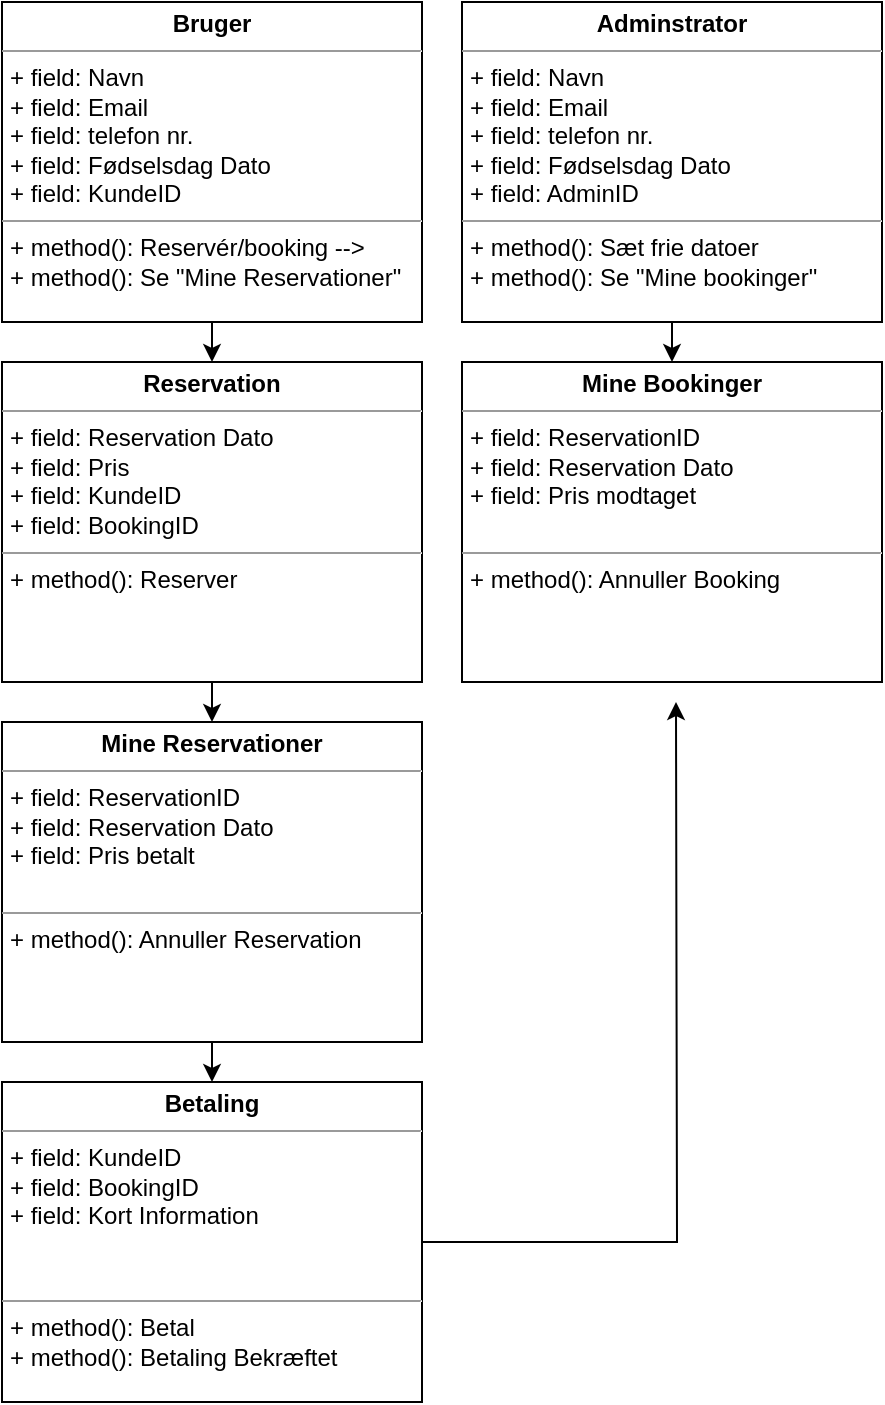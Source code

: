 <mxfile pages="1" version="11.2.9" type="device"><diagram id="WqIzYkaLmov8PvapnyO8" name="Page-1"><mxGraphModel dx="399" dy="542" grid="1" gridSize="10" guides="1" tooltips="1" connect="1" arrows="1" fold="1" page="1" pageScale="1" pageWidth="827" pageHeight="1169" math="0" shadow="0"><root><mxCell id="0"/><mxCell id="1" parent="0"/><mxCell id="NQTSZO0WhqR43gjT5ku--8" style="edgeStyle=orthogonalEdgeStyle;rounded=0;orthogonalLoop=1;jettySize=auto;html=1;exitX=0.5;exitY=1;exitDx=0;exitDy=0;entryX=0.5;entryY=0;entryDx=0;entryDy=0;" parent="1" source="NQTSZO0WhqR43gjT5ku--1" target="NQTSZO0WhqR43gjT5ku--3" edge="1"><mxGeometry relative="1" as="geometry"/></mxCell><mxCell id="NQTSZO0WhqR43gjT5ku--1" value="&lt;p style=&quot;margin: 0px ; margin-top: 4px ; text-align: center&quot;&gt;&lt;b&gt;Bruger&lt;/b&gt;&lt;/p&gt;&lt;hr size=&quot;1&quot;&gt;&lt;p style=&quot;margin: 0px ; margin-left: 4px&quot;&gt;+ field: Navn&lt;/p&gt;&lt;p style=&quot;margin: 0px ; margin-left: 4px&quot;&gt;+ field: Email&lt;br&gt;&lt;/p&gt;&lt;p style=&quot;margin: 0px ; margin-left: 4px&quot;&gt;+ field: telefon nr.&lt;br&gt;&lt;/p&gt;&lt;p style=&quot;margin: 0px ; margin-left: 4px&quot;&gt;+ field: Fødselsdag Dato&lt;br&gt;&lt;/p&gt;&lt;p style=&quot;margin: 0px ; margin-left: 4px&quot;&gt;+ field: KundeID&lt;br&gt;&lt;/p&gt;&lt;hr size=&quot;1&quot;&gt;&lt;p style=&quot;margin: 0px ; margin-left: 4px&quot;&gt;&lt;span&gt;+ method(): Reservér/booking --&amp;gt;&lt;/span&gt;&lt;br&gt;&lt;/p&gt;&lt;p style=&quot;margin: 0px ; margin-left: 4px&quot;&gt;&lt;span&gt;+ method(): Se &quot;Mine Reservationer&quot;&lt;/span&gt;&lt;/p&gt;" style="verticalAlign=top;align=left;overflow=fill;fontSize=12;fontFamily=Helvetica;html=1;" parent="1" vertex="1"><mxGeometry x="193" y="80" width="210" height="160" as="geometry"/></mxCell><mxCell id="NQTSZO0WhqR43gjT5ku--9" style="edgeStyle=orthogonalEdgeStyle;rounded=0;orthogonalLoop=1;jettySize=auto;html=1;exitX=0.5;exitY=1;exitDx=0;exitDy=0;entryX=0.5;entryY=0;entryDx=0;entryDy=0;" parent="1" source="NQTSZO0WhqR43gjT5ku--2" target="NQTSZO0WhqR43gjT5ku--7" edge="1"><mxGeometry relative="1" as="geometry"/></mxCell><mxCell id="NQTSZO0WhqR43gjT5ku--2" value="&lt;p style=&quot;margin: 0px ; margin-top: 4px ; text-align: center&quot;&gt;&lt;b&gt;Adminstrator&lt;/b&gt;&lt;/p&gt;&lt;hr size=&quot;1&quot;&gt;&lt;p style=&quot;margin: 0px ; margin-left: 4px&quot;&gt;+ field: Navn&lt;/p&gt;&lt;p style=&quot;margin: 0px ; margin-left: 4px&quot;&gt;+ field: Email&lt;br&gt;&lt;/p&gt;&lt;p style=&quot;margin: 0px ; margin-left: 4px&quot;&gt;+ field: telefon nr.&lt;br&gt;&lt;/p&gt;&lt;p style=&quot;margin: 0px ; margin-left: 4px&quot;&gt;+ field: Fødselsdag Dato&lt;br&gt;&lt;/p&gt;&lt;p style=&quot;margin: 0px ; margin-left: 4px&quot;&gt;+ field: AdminID&lt;br&gt;&lt;/p&gt;&lt;hr size=&quot;1&quot;&gt;&lt;p style=&quot;margin: 0px ; margin-left: 4px&quot;&gt;+ method(): Sæt frie datoer&lt;/p&gt;&lt;p style=&quot;margin: 0px ; margin-left: 4px&quot;&gt;+ method(): Se &quot;Mine bookinger&quot;&lt;/p&gt;&lt;p style=&quot;margin: 0px ; margin-left: 4px&quot;&gt;&lt;br&gt;&lt;/p&gt;" style="verticalAlign=top;align=left;overflow=fill;fontSize=12;fontFamily=Helvetica;html=1;" parent="1" vertex="1"><mxGeometry x="423" y="80" width="210" height="160" as="geometry"/></mxCell><mxCell id="NQTSZO0WhqR43gjT5ku--10" style="edgeStyle=orthogonalEdgeStyle;rounded=0;orthogonalLoop=1;jettySize=auto;html=1;exitX=0.5;exitY=1;exitDx=0;exitDy=0;entryX=0.5;entryY=0;entryDx=0;entryDy=0;" parent="1" source="NQTSZO0WhqR43gjT5ku--3" target="NQTSZO0WhqR43gjT5ku--6" edge="1"><mxGeometry relative="1" as="geometry"/></mxCell><mxCell id="NQTSZO0WhqR43gjT5ku--3" value="&lt;p style=&quot;margin: 0px ; margin-top: 4px ; text-align: center&quot;&gt;&lt;b&gt;Reservation&lt;/b&gt;&lt;/p&gt;&lt;hr size=&quot;1&quot;&gt;&lt;p style=&quot;margin: 0px ; margin-left: 4px&quot;&gt;&lt;span&gt;+ field: Reservation Dato&lt;/span&gt;&lt;br&gt;&lt;/p&gt;&lt;p style=&quot;margin: 0px ; margin-left: 4px&quot;&gt;+ field: Pris&lt;/p&gt;&lt;p style=&quot;margin: 0px 0px 0px 4px&quot;&gt;+ field: KundeID&lt;/p&gt;&lt;p style=&quot;margin: 0px ; margin-left: 4px&quot;&gt;+ field: BookingID&lt;br&gt;&lt;/p&gt;&lt;hr size=&quot;1&quot;&gt;&lt;p style=&quot;margin: 0px ; margin-left: 4px&quot;&gt;+ method(): Reserver&lt;/p&gt;&lt;p style=&quot;margin: 0px ; margin-left: 4px&quot;&gt;&lt;br&gt;&lt;/p&gt;" style="verticalAlign=top;align=left;overflow=fill;fontSize=12;fontFamily=Helvetica;html=1;" parent="1" vertex="1"><mxGeometry x="193" y="260" width="210" height="160" as="geometry"/></mxCell><mxCell id="NQTSZO0WhqR43gjT5ku--12" style="edgeStyle=orthogonalEdgeStyle;rounded=0;orthogonalLoop=1;jettySize=auto;html=1;exitX=1;exitY=0.5;exitDx=0;exitDy=0;" parent="1" source="NQTSZO0WhqR43gjT5ku--4" edge="1"><mxGeometry relative="1" as="geometry"><mxPoint x="530" y="430" as="targetPoint"/></mxGeometry></mxCell><mxCell id="NQTSZO0WhqR43gjT5ku--4" value="&lt;p style=&quot;margin: 0px ; margin-top: 4px ; text-align: center&quot;&gt;&lt;b&gt;Betaling&lt;/b&gt;&lt;/p&gt;&lt;hr size=&quot;1&quot;&gt;&lt;p style=&quot;margin: 0px ; margin-left: 4px&quot;&gt;+ field: KundeID&lt;/p&gt;&lt;p style=&quot;margin: 0px ; margin-left: 4px&quot;&gt;+ field: BookingID&lt;/p&gt;&lt;p style=&quot;margin: 0px ; margin-left: 4px&quot;&gt;+ field: Kort Information&lt;/p&gt;&lt;p style=&quot;margin: 0px ; margin-left: 4px&quot;&gt;&lt;br&gt;&lt;/p&gt;&lt;p style=&quot;margin: 0px ; margin-left: 4px&quot;&gt;&lt;br&gt;&lt;/p&gt;&lt;hr size=&quot;1&quot;&gt;&lt;p style=&quot;margin: 0px ; margin-left: 4px&quot;&gt;+ method(): Betal&lt;/p&gt;&lt;p style=&quot;margin: 0px ; margin-left: 4px&quot;&gt;+ method(): Betaling Bekræftet&lt;/p&gt;&lt;p style=&quot;margin: 0px ; margin-left: 4px&quot;&gt;&lt;br&gt;&lt;/p&gt;" style="verticalAlign=top;align=left;overflow=fill;fontSize=12;fontFamily=Helvetica;html=1;" parent="1" vertex="1"><mxGeometry x="193" y="620" width="210" height="160" as="geometry"/></mxCell><mxCell id="NQTSZO0WhqR43gjT5ku--11" style="edgeStyle=orthogonalEdgeStyle;rounded=0;orthogonalLoop=1;jettySize=auto;html=1;exitX=0.5;exitY=1;exitDx=0;exitDy=0;entryX=0.5;entryY=0;entryDx=0;entryDy=0;" parent="1" source="NQTSZO0WhqR43gjT5ku--6" target="NQTSZO0WhqR43gjT5ku--4" edge="1"><mxGeometry relative="1" as="geometry"/></mxCell><mxCell id="NQTSZO0WhqR43gjT5ku--6" value="&lt;p style=&quot;margin: 0px ; margin-top: 4px ; text-align: center&quot;&gt;&lt;b&gt;Mine Reservationer&lt;/b&gt;&lt;/p&gt;&lt;hr size=&quot;1&quot;&gt;&lt;p style=&quot;margin: 0px ; margin-left: 4px&quot;&gt;&lt;span&gt;+ field: ReservationID&lt;/span&gt;&lt;br&gt;&lt;/p&gt;&lt;p style=&quot;margin: 0px ; margin-left: 4px&quot;&gt;+ field: Reservation Dato&lt;/p&gt;&lt;p style=&quot;margin: 0px ; margin-left: 4px&quot;&gt;+ field: Pris betalt&lt;/p&gt;&lt;br&gt;&lt;hr size=&quot;1&quot;&gt;&lt;p style=&quot;margin: 0px ; margin-left: 4px&quot;&gt;+ method(): Annuller Reservation&lt;/p&gt;" style="verticalAlign=top;align=left;overflow=fill;fontSize=12;fontFamily=Helvetica;html=1;" parent="1" vertex="1"><mxGeometry x="193" y="440" width="210" height="160" as="geometry"/></mxCell><mxCell id="NQTSZO0WhqR43gjT5ku--7" value="&lt;p style=&quot;margin: 0px ; margin-top: 4px ; text-align: center&quot;&gt;&lt;b&gt;Mine Bookinger&lt;/b&gt;&lt;/p&gt;&lt;hr size=&quot;1&quot;&gt;&lt;p style=&quot;margin: 0px ; margin-left: 4px&quot;&gt;&lt;span&gt;+ field: ReservationID&lt;/span&gt;&lt;br&gt;&lt;/p&gt;&lt;p style=&quot;margin: 0px ; margin-left: 4px&quot;&gt;+ field: Reservation Dato&lt;/p&gt;&lt;p style=&quot;margin: 0px ; margin-left: 4px&quot;&gt;+ field: Pris modtaget&lt;/p&gt;&lt;p style=&quot;margin: 0px ; margin-left: 4px&quot;&gt;&lt;br&gt;&lt;/p&gt;&lt;hr size=&quot;1&quot;&gt;&lt;p style=&quot;margin: 0px ; margin-left: 4px&quot;&gt;+ method(): Annuller Booking&lt;/p&gt;" style="verticalAlign=top;align=left;overflow=fill;fontSize=12;fontFamily=Helvetica;html=1;" parent="1" vertex="1"><mxGeometry x="423" y="260" width="210" height="160" as="geometry"/></mxCell></root></mxGraphModel></diagram></mxfile>